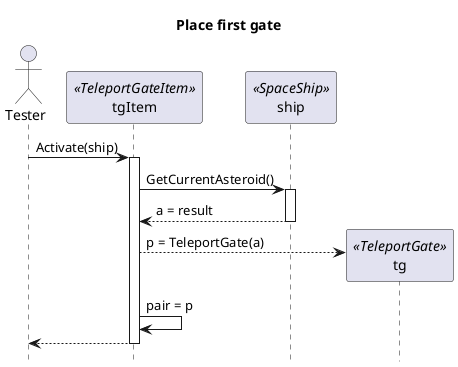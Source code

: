 @startuml
hide footbox
title Place first gate

actor Tester as Tester

participant tgItem as tgItem <<TeleportGateItem>>
participant ship as ship <<SpaceShip>>

participant tg as tg <<TeleportGate>>

Tester -> tgItem : Activate(ship)
activate tgItem

tgItem -> ship ++ : GetCurrentAsteroid()

ship --> tgItem -- : a = result

create tg
tgItem --> tg : p = TeleportGate(a)

tgItem -> tgItem : pair = p

tgItem --> Tester 
deactivate tgItem

@enduml